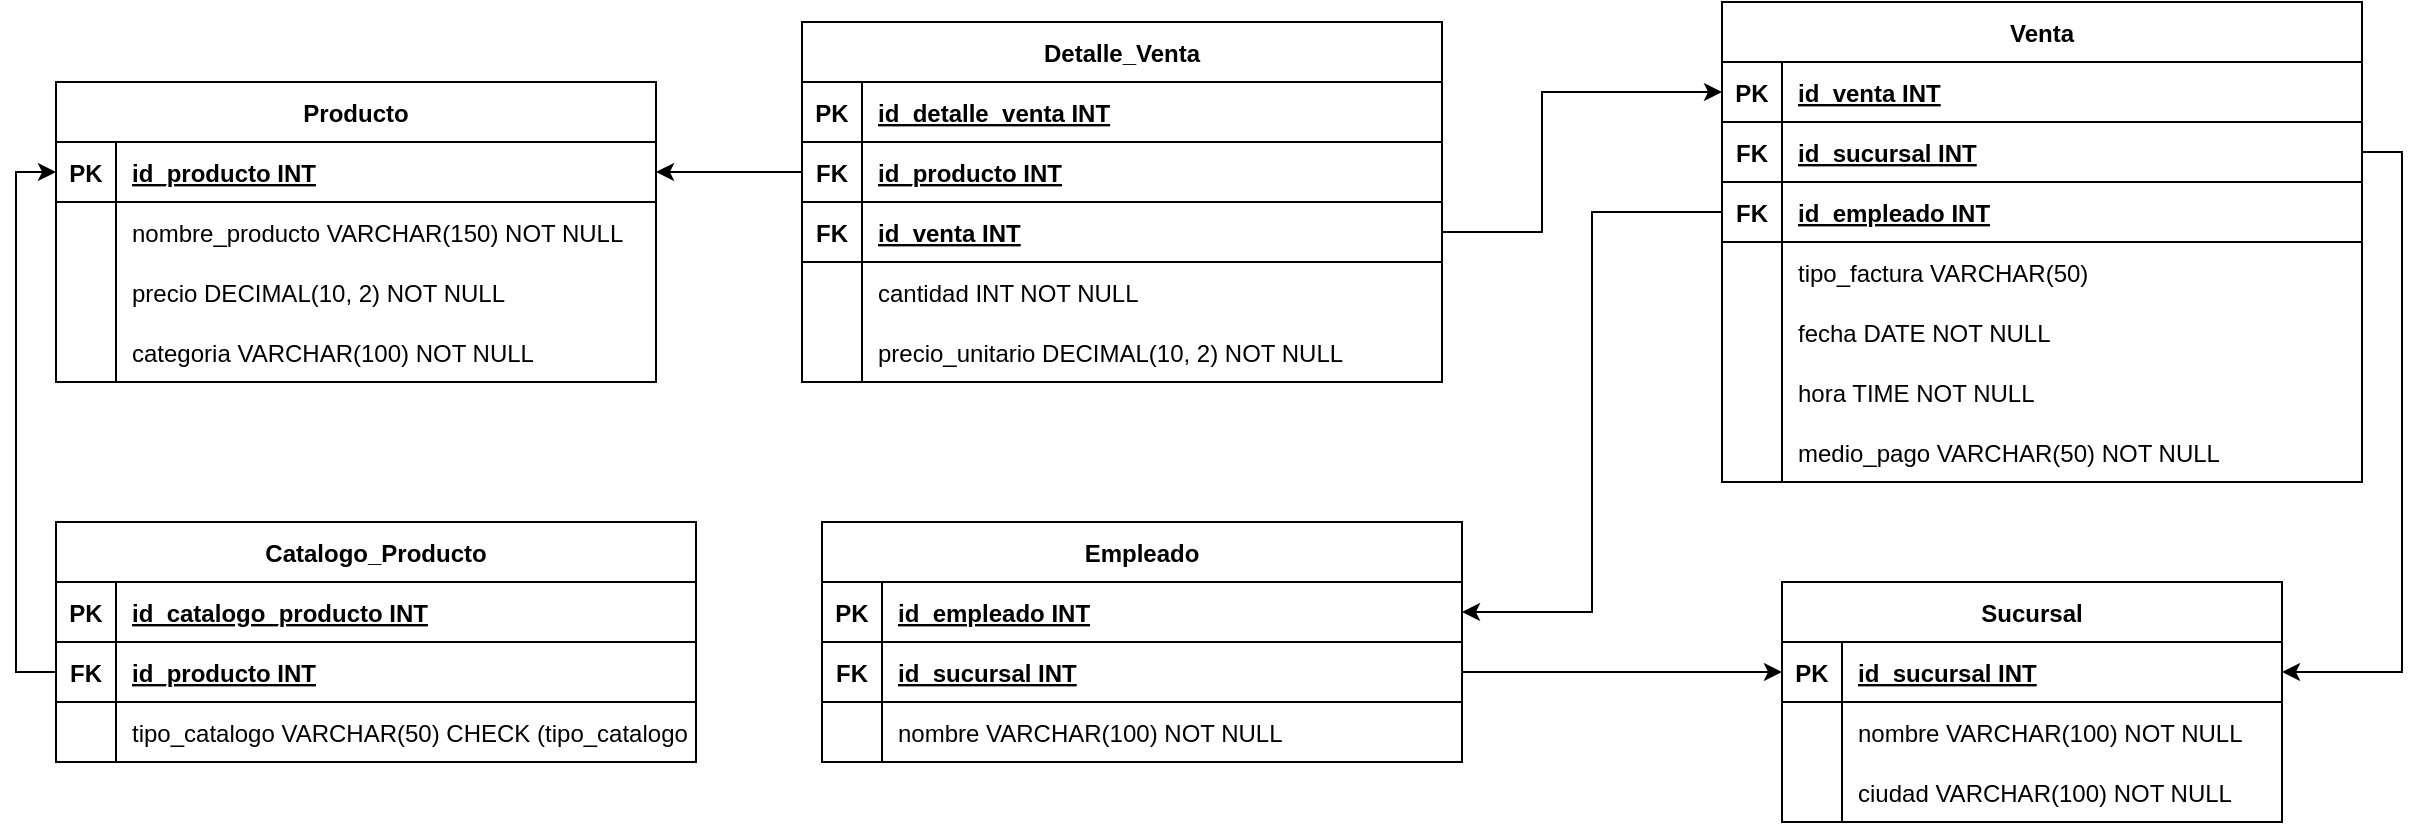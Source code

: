 <mxfile version="24.8.3">
  <diagram name="Página-1" id="IHy8IJzmy1xw7YX4BlLs">
    <mxGraphModel dx="2172" dy="668" grid="1" gridSize="10" guides="1" tooltips="1" connect="1" arrows="1" fold="1" page="1" pageScale="1" pageWidth="827" pageHeight="1169" math="0" shadow="0">
      <root>
        <mxCell id="0" />
        <mxCell id="1" parent="0" />
        <mxCell id="UvZG9m8ePQFocIvHtGs9-78" value="Detalle_Venta" style="shape=table;startSize=30;container=1;collapsible=1;childLayout=tableLayout;fixedRows=1;rowLines=0;fontStyle=1;align=center;resizeLast=1;" vertex="1" parent="1">
          <mxGeometry x="-40" y="130" width="320" height="180" as="geometry" />
        </mxCell>
        <mxCell id="UvZG9m8ePQFocIvHtGs9-85" value="" style="shape=tableRow;horizontal=0;startSize=0;swimlaneHead=0;swimlaneBody=0;fillColor=none;collapsible=0;dropTarget=0;points=[[0,0.5],[1,0.5]];portConstraint=eastwest;strokeColor=inherit;top=0;left=0;right=0;bottom=1;" vertex="1" parent="UvZG9m8ePQFocIvHtGs9-78">
          <mxGeometry y="30" width="320" height="30" as="geometry" />
        </mxCell>
        <mxCell id="UvZG9m8ePQFocIvHtGs9-86" value="PK" style="shape=partialRectangle;overflow=hidden;connectable=0;fillColor=none;strokeColor=inherit;top=0;left=0;bottom=0;right=0;fontStyle=1;" vertex="1" parent="UvZG9m8ePQFocIvHtGs9-85">
          <mxGeometry width="30" height="30" as="geometry">
            <mxRectangle width="30" height="30" as="alternateBounds" />
          </mxGeometry>
        </mxCell>
        <mxCell id="UvZG9m8ePQFocIvHtGs9-87" value="id_detalle_venta INT " style="shape=partialRectangle;overflow=hidden;connectable=0;fillColor=none;align=left;strokeColor=inherit;top=0;left=0;bottom=0;right=0;spacingLeft=6;fontStyle=5;" vertex="1" parent="UvZG9m8ePQFocIvHtGs9-85">
          <mxGeometry x="30" width="290" height="30" as="geometry">
            <mxRectangle width="290" height="30" as="alternateBounds" />
          </mxGeometry>
        </mxCell>
        <mxCell id="UvZG9m8ePQFocIvHtGs9-79" value="" style="shape=tableRow;horizontal=0;startSize=0;swimlaneHead=0;swimlaneBody=0;fillColor=none;collapsible=0;dropTarget=0;points=[[0,0.5],[1,0.5]];portConstraint=eastwest;strokeColor=inherit;top=0;left=0;right=0;bottom=1;" vertex="1" parent="UvZG9m8ePQFocIvHtGs9-78">
          <mxGeometry y="60" width="320" height="30" as="geometry" />
        </mxCell>
        <mxCell id="UvZG9m8ePQFocIvHtGs9-80" value="FK" style="shape=partialRectangle;overflow=hidden;connectable=0;fillColor=none;strokeColor=inherit;top=0;left=0;bottom=0;right=0;fontStyle=1;" vertex="1" parent="UvZG9m8ePQFocIvHtGs9-79">
          <mxGeometry width="30" height="30" as="geometry">
            <mxRectangle width="30" height="30" as="alternateBounds" />
          </mxGeometry>
        </mxCell>
        <mxCell id="UvZG9m8ePQFocIvHtGs9-81" value="id_producto INT" style="shape=partialRectangle;overflow=hidden;connectable=0;fillColor=none;align=left;strokeColor=inherit;top=0;left=0;bottom=0;right=0;spacingLeft=6;fontStyle=5;" vertex="1" parent="UvZG9m8ePQFocIvHtGs9-79">
          <mxGeometry x="30" width="290" height="30" as="geometry">
            <mxRectangle width="290" height="30" as="alternateBounds" />
          </mxGeometry>
        </mxCell>
        <mxCell id="UvZG9m8ePQFocIvHtGs9-82" value="" style="shape=tableRow;horizontal=0;startSize=0;swimlaneHead=0;swimlaneBody=0;fillColor=none;collapsible=0;dropTarget=0;points=[[0,0.5],[1,0.5]];portConstraint=eastwest;strokeColor=inherit;top=0;left=0;right=0;bottom=1;" vertex="1" parent="UvZG9m8ePQFocIvHtGs9-78">
          <mxGeometry y="90" width="320" height="30" as="geometry" />
        </mxCell>
        <mxCell id="UvZG9m8ePQFocIvHtGs9-83" value="FK" style="shape=partialRectangle;overflow=hidden;connectable=0;fillColor=none;strokeColor=inherit;top=0;left=0;bottom=0;right=0;fontStyle=1;" vertex="1" parent="UvZG9m8ePQFocIvHtGs9-82">
          <mxGeometry width="30" height="30" as="geometry">
            <mxRectangle width="30" height="30" as="alternateBounds" />
          </mxGeometry>
        </mxCell>
        <mxCell id="UvZG9m8ePQFocIvHtGs9-84" value="id_venta INT" style="shape=partialRectangle;overflow=hidden;connectable=0;fillColor=none;align=left;strokeColor=inherit;top=0;left=0;bottom=0;right=0;spacingLeft=6;fontStyle=5;" vertex="1" parent="UvZG9m8ePQFocIvHtGs9-82">
          <mxGeometry x="30" width="290" height="30" as="geometry">
            <mxRectangle width="290" height="30" as="alternateBounds" />
          </mxGeometry>
        </mxCell>
        <mxCell id="UvZG9m8ePQFocIvHtGs9-88" value="" style="shape=tableRow;horizontal=0;startSize=0;swimlaneHead=0;swimlaneBody=0;fillColor=none;collapsible=0;dropTarget=0;points=[[0,0.5],[1,0.5]];portConstraint=eastwest;strokeColor=inherit;top=0;left=0;right=0;bottom=0;" vertex="1" parent="UvZG9m8ePQFocIvHtGs9-78">
          <mxGeometry y="120" width="320" height="30" as="geometry" />
        </mxCell>
        <mxCell id="UvZG9m8ePQFocIvHtGs9-89" value="" style="shape=partialRectangle;overflow=hidden;connectable=0;fillColor=none;strokeColor=inherit;top=0;left=0;bottom=0;right=0;" vertex="1" parent="UvZG9m8ePQFocIvHtGs9-88">
          <mxGeometry width="30" height="30" as="geometry">
            <mxRectangle width="30" height="30" as="alternateBounds" />
          </mxGeometry>
        </mxCell>
        <mxCell id="UvZG9m8ePQFocIvHtGs9-90" value="cantidad INT NOT NULL" style="shape=partialRectangle;overflow=hidden;connectable=0;fillColor=none;align=left;strokeColor=inherit;top=0;left=0;bottom=0;right=0;spacingLeft=6;" vertex="1" parent="UvZG9m8ePQFocIvHtGs9-88">
          <mxGeometry x="30" width="290" height="30" as="geometry">
            <mxRectangle width="290" height="30" as="alternateBounds" />
          </mxGeometry>
        </mxCell>
        <mxCell id="UvZG9m8ePQFocIvHtGs9-91" value="" style="shape=tableRow;horizontal=0;startSize=0;swimlaneHead=0;swimlaneBody=0;fillColor=none;collapsible=0;dropTarget=0;points=[[0,0.5],[1,0.5]];portConstraint=eastwest;strokeColor=inherit;top=0;left=0;right=0;bottom=0;" vertex="1" parent="UvZG9m8ePQFocIvHtGs9-78">
          <mxGeometry y="150" width="320" height="30" as="geometry" />
        </mxCell>
        <mxCell id="UvZG9m8ePQFocIvHtGs9-92" value="" style="shape=partialRectangle;overflow=hidden;connectable=0;fillColor=none;strokeColor=inherit;top=0;left=0;bottom=0;right=0;" vertex="1" parent="UvZG9m8ePQFocIvHtGs9-91">
          <mxGeometry width="30" height="30" as="geometry">
            <mxRectangle width="30" height="30" as="alternateBounds" />
          </mxGeometry>
        </mxCell>
        <mxCell id="UvZG9m8ePQFocIvHtGs9-93" value="precio_unitario DECIMAL(10, 2) NOT NULL" style="shape=partialRectangle;overflow=hidden;connectable=0;fillColor=none;align=left;strokeColor=inherit;top=0;left=0;bottom=0;right=0;spacingLeft=6;" vertex="1" parent="UvZG9m8ePQFocIvHtGs9-91">
          <mxGeometry x="30" width="290" height="30" as="geometry">
            <mxRectangle width="290" height="30" as="alternateBounds" />
          </mxGeometry>
        </mxCell>
        <mxCell id="UvZG9m8ePQFocIvHtGs9-1" value="Sucursal" style="shape=table;startSize=30;container=1;collapsible=1;childLayout=tableLayout;fixedRows=1;rowLines=0;fontStyle=1;align=center;resizeLast=1;" vertex="1" parent="1">
          <mxGeometry x="450" y="410" width="250" height="120" as="geometry" />
        </mxCell>
        <mxCell id="UvZG9m8ePQFocIvHtGs9-2" value="" style="shape=tableRow;horizontal=0;startSize=0;swimlaneHead=0;swimlaneBody=0;fillColor=none;collapsible=0;dropTarget=0;points=[[0,0.5],[1,0.5]];portConstraint=eastwest;strokeColor=inherit;top=0;left=0;right=0;bottom=1;" vertex="1" parent="UvZG9m8ePQFocIvHtGs9-1">
          <mxGeometry y="30" width="250" height="30" as="geometry" />
        </mxCell>
        <mxCell id="UvZG9m8ePQFocIvHtGs9-3" value="PK" style="shape=partialRectangle;overflow=hidden;connectable=0;fillColor=none;strokeColor=inherit;top=0;left=0;bottom=0;right=0;fontStyle=1;" vertex="1" parent="UvZG9m8ePQFocIvHtGs9-2">
          <mxGeometry width="30" height="30" as="geometry">
            <mxRectangle width="30" height="30" as="alternateBounds" />
          </mxGeometry>
        </mxCell>
        <mxCell id="UvZG9m8ePQFocIvHtGs9-4" value="id_sucursal INT " style="shape=partialRectangle;overflow=hidden;connectable=0;fillColor=none;align=left;strokeColor=inherit;top=0;left=0;bottom=0;right=0;spacingLeft=6;fontStyle=5;" vertex="1" parent="UvZG9m8ePQFocIvHtGs9-2">
          <mxGeometry x="30" width="220" height="30" as="geometry">
            <mxRectangle width="220" height="30" as="alternateBounds" />
          </mxGeometry>
        </mxCell>
        <mxCell id="UvZG9m8ePQFocIvHtGs9-5" value="" style="shape=tableRow;horizontal=0;startSize=0;swimlaneHead=0;swimlaneBody=0;fillColor=none;collapsible=0;dropTarget=0;points=[[0,0.5],[1,0.5]];portConstraint=eastwest;strokeColor=inherit;top=0;left=0;right=0;bottom=0;" vertex="1" parent="UvZG9m8ePQFocIvHtGs9-1">
          <mxGeometry y="60" width="250" height="30" as="geometry" />
        </mxCell>
        <mxCell id="UvZG9m8ePQFocIvHtGs9-6" value="" style="shape=partialRectangle;overflow=hidden;connectable=0;fillColor=none;strokeColor=inherit;top=0;left=0;bottom=0;right=0;" vertex="1" parent="UvZG9m8ePQFocIvHtGs9-5">
          <mxGeometry width="30" height="30" as="geometry">
            <mxRectangle width="30" height="30" as="alternateBounds" />
          </mxGeometry>
        </mxCell>
        <mxCell id="UvZG9m8ePQFocIvHtGs9-7" value="nombre VARCHAR(100) NOT NULL" style="shape=partialRectangle;overflow=hidden;connectable=0;fillColor=none;align=left;strokeColor=inherit;top=0;left=0;bottom=0;right=0;spacingLeft=6;" vertex="1" parent="UvZG9m8ePQFocIvHtGs9-5">
          <mxGeometry x="30" width="220" height="30" as="geometry">
            <mxRectangle width="220" height="30" as="alternateBounds" />
          </mxGeometry>
        </mxCell>
        <mxCell id="UvZG9m8ePQFocIvHtGs9-8" value="" style="shape=tableRow;horizontal=0;startSize=0;swimlaneHead=0;swimlaneBody=0;fillColor=none;collapsible=0;dropTarget=0;points=[[0,0.5],[1,0.5]];portConstraint=eastwest;strokeColor=inherit;top=0;left=0;right=0;bottom=0;" vertex="1" parent="UvZG9m8ePQFocIvHtGs9-1">
          <mxGeometry y="90" width="250" height="30" as="geometry" />
        </mxCell>
        <mxCell id="UvZG9m8ePQFocIvHtGs9-9" value="" style="shape=partialRectangle;overflow=hidden;connectable=0;fillColor=none;strokeColor=inherit;top=0;left=0;bottom=0;right=0;" vertex="1" parent="UvZG9m8ePQFocIvHtGs9-8">
          <mxGeometry width="30" height="30" as="geometry">
            <mxRectangle width="30" height="30" as="alternateBounds" />
          </mxGeometry>
        </mxCell>
        <mxCell id="UvZG9m8ePQFocIvHtGs9-10" value="ciudad VARCHAR(100) NOT NULL" style="shape=partialRectangle;overflow=hidden;connectable=0;fillColor=none;align=left;strokeColor=inherit;top=0;left=0;bottom=0;right=0;spacingLeft=6;" vertex="1" parent="UvZG9m8ePQFocIvHtGs9-8">
          <mxGeometry x="30" width="220" height="30" as="geometry">
            <mxRectangle width="220" height="30" as="alternateBounds" />
          </mxGeometry>
        </mxCell>
        <mxCell id="UvZG9m8ePQFocIvHtGs9-11" value="Empleado" style="shape=table;startSize=30;container=1;collapsible=1;childLayout=tableLayout;fixedRows=1;rowLines=0;fontStyle=1;align=center;resizeLast=1;" vertex="1" parent="1">
          <mxGeometry x="-30" y="380" width="320" height="120" as="geometry" />
        </mxCell>
        <mxCell id="UvZG9m8ePQFocIvHtGs9-15" value="" style="shape=tableRow;horizontal=0;startSize=0;swimlaneHead=0;swimlaneBody=0;fillColor=none;collapsible=0;dropTarget=0;points=[[0,0.5],[1,0.5]];portConstraint=eastwest;strokeColor=inherit;top=0;left=0;right=0;bottom=1;" vertex="1" parent="UvZG9m8ePQFocIvHtGs9-11">
          <mxGeometry y="30" width="320" height="30" as="geometry" />
        </mxCell>
        <mxCell id="UvZG9m8ePQFocIvHtGs9-16" value="PK" style="shape=partialRectangle;overflow=hidden;connectable=0;fillColor=none;strokeColor=inherit;top=0;left=0;bottom=0;right=0;fontStyle=1;" vertex="1" parent="UvZG9m8ePQFocIvHtGs9-15">
          <mxGeometry width="30" height="30" as="geometry">
            <mxRectangle width="30" height="30" as="alternateBounds" />
          </mxGeometry>
        </mxCell>
        <mxCell id="UvZG9m8ePQFocIvHtGs9-17" value="id_empleado INT " style="shape=partialRectangle;overflow=hidden;connectable=0;fillColor=none;align=left;strokeColor=inherit;top=0;left=0;bottom=0;right=0;spacingLeft=6;fontStyle=5;" vertex="1" parent="UvZG9m8ePQFocIvHtGs9-15">
          <mxGeometry x="30" width="290" height="30" as="geometry">
            <mxRectangle width="290" height="30" as="alternateBounds" />
          </mxGeometry>
        </mxCell>
        <mxCell id="UvZG9m8ePQFocIvHtGs9-12" value="" style="shape=tableRow;horizontal=0;startSize=0;swimlaneHead=0;swimlaneBody=0;fillColor=none;collapsible=0;dropTarget=0;points=[[0,0.5],[1,0.5]];portConstraint=eastwest;strokeColor=inherit;top=0;left=0;right=0;bottom=1;" vertex="1" parent="UvZG9m8ePQFocIvHtGs9-11">
          <mxGeometry y="60" width="320" height="30" as="geometry" />
        </mxCell>
        <mxCell id="UvZG9m8ePQFocIvHtGs9-13" value="FK" style="shape=partialRectangle;overflow=hidden;connectable=0;fillColor=none;strokeColor=inherit;top=0;left=0;bottom=0;right=0;fontStyle=1;" vertex="1" parent="UvZG9m8ePQFocIvHtGs9-12">
          <mxGeometry width="30" height="30" as="geometry">
            <mxRectangle width="30" height="30" as="alternateBounds" />
          </mxGeometry>
        </mxCell>
        <mxCell id="UvZG9m8ePQFocIvHtGs9-14" value="id_sucursal INT" style="shape=partialRectangle;overflow=hidden;connectable=0;fillColor=none;align=left;strokeColor=inherit;top=0;left=0;bottom=0;right=0;spacingLeft=6;fontStyle=5;" vertex="1" parent="UvZG9m8ePQFocIvHtGs9-12">
          <mxGeometry x="30" width="290" height="30" as="geometry">
            <mxRectangle width="290" height="30" as="alternateBounds" />
          </mxGeometry>
        </mxCell>
        <mxCell id="UvZG9m8ePQFocIvHtGs9-18" value="" style="shape=tableRow;horizontal=0;startSize=0;swimlaneHead=0;swimlaneBody=0;fillColor=none;collapsible=0;dropTarget=0;points=[[0,0.5],[1,0.5]];portConstraint=eastwest;strokeColor=inherit;top=0;left=0;right=0;bottom=0;" vertex="1" parent="UvZG9m8ePQFocIvHtGs9-11">
          <mxGeometry y="90" width="320" height="30" as="geometry" />
        </mxCell>
        <mxCell id="UvZG9m8ePQFocIvHtGs9-19" value="" style="shape=partialRectangle;overflow=hidden;connectable=0;fillColor=none;strokeColor=inherit;top=0;left=0;bottom=0;right=0;" vertex="1" parent="UvZG9m8ePQFocIvHtGs9-18">
          <mxGeometry width="30" height="30" as="geometry">
            <mxRectangle width="30" height="30" as="alternateBounds" />
          </mxGeometry>
        </mxCell>
        <mxCell id="UvZG9m8ePQFocIvHtGs9-20" value="nombre VARCHAR(100) NOT NULL" style="shape=partialRectangle;overflow=hidden;connectable=0;fillColor=none;align=left;strokeColor=inherit;top=0;left=0;bottom=0;right=0;spacingLeft=6;" vertex="1" parent="UvZG9m8ePQFocIvHtGs9-18">
          <mxGeometry x="30" width="290" height="30" as="geometry">
            <mxRectangle width="290" height="30" as="alternateBounds" />
          </mxGeometry>
        </mxCell>
        <mxCell id="UvZG9m8ePQFocIvHtGs9-24" value="Producto" style="shape=table;startSize=30;container=1;collapsible=1;childLayout=tableLayout;fixedRows=1;rowLines=0;fontStyle=1;align=center;resizeLast=1;" vertex="1" parent="1">
          <mxGeometry x="-413" y="160" width="300" height="150" as="geometry" />
        </mxCell>
        <mxCell id="UvZG9m8ePQFocIvHtGs9-25" value="" style="shape=tableRow;horizontal=0;startSize=0;swimlaneHead=0;swimlaneBody=0;fillColor=none;collapsible=0;dropTarget=0;points=[[0,0.5],[1,0.5]];portConstraint=eastwest;strokeColor=inherit;top=0;left=0;right=0;bottom=1;" vertex="1" parent="UvZG9m8ePQFocIvHtGs9-24">
          <mxGeometry y="30" width="300" height="30" as="geometry" />
        </mxCell>
        <mxCell id="UvZG9m8ePQFocIvHtGs9-26" value="PK" style="shape=partialRectangle;overflow=hidden;connectable=0;fillColor=none;strokeColor=inherit;top=0;left=0;bottom=0;right=0;fontStyle=1;" vertex="1" parent="UvZG9m8ePQFocIvHtGs9-25">
          <mxGeometry width="30" height="30" as="geometry">
            <mxRectangle width="30" height="30" as="alternateBounds" />
          </mxGeometry>
        </mxCell>
        <mxCell id="UvZG9m8ePQFocIvHtGs9-27" value="id_producto INT " style="shape=partialRectangle;overflow=hidden;connectable=0;fillColor=none;align=left;strokeColor=inherit;top=0;left=0;bottom=0;right=0;spacingLeft=6;fontStyle=5;" vertex="1" parent="UvZG9m8ePQFocIvHtGs9-25">
          <mxGeometry x="30" width="270" height="30" as="geometry">
            <mxRectangle width="270" height="30" as="alternateBounds" />
          </mxGeometry>
        </mxCell>
        <mxCell id="UvZG9m8ePQFocIvHtGs9-28" value="" style="shape=tableRow;horizontal=0;startSize=0;swimlaneHead=0;swimlaneBody=0;fillColor=none;collapsible=0;dropTarget=0;points=[[0,0.5],[1,0.5]];portConstraint=eastwest;strokeColor=inherit;top=0;left=0;right=0;bottom=0;" vertex="1" parent="UvZG9m8ePQFocIvHtGs9-24">
          <mxGeometry y="60" width="300" height="30" as="geometry" />
        </mxCell>
        <mxCell id="UvZG9m8ePQFocIvHtGs9-29" value="" style="shape=partialRectangle;overflow=hidden;connectable=0;fillColor=none;strokeColor=inherit;top=0;left=0;bottom=0;right=0;" vertex="1" parent="UvZG9m8ePQFocIvHtGs9-28">
          <mxGeometry width="30" height="30" as="geometry">
            <mxRectangle width="30" height="30" as="alternateBounds" />
          </mxGeometry>
        </mxCell>
        <mxCell id="UvZG9m8ePQFocIvHtGs9-30" value="nombre_producto VARCHAR(150) NOT NULL" style="shape=partialRectangle;overflow=hidden;connectable=0;fillColor=none;align=left;strokeColor=inherit;top=0;left=0;bottom=0;right=0;spacingLeft=6;" vertex="1" parent="UvZG9m8ePQFocIvHtGs9-28">
          <mxGeometry x="30" width="270" height="30" as="geometry">
            <mxRectangle width="270" height="30" as="alternateBounds" />
          </mxGeometry>
        </mxCell>
        <mxCell id="UvZG9m8ePQFocIvHtGs9-31" value="" style="shape=tableRow;horizontal=0;startSize=0;swimlaneHead=0;swimlaneBody=0;fillColor=none;collapsible=0;dropTarget=0;points=[[0,0.5],[1,0.5]];portConstraint=eastwest;strokeColor=inherit;top=0;left=0;right=0;bottom=0;" vertex="1" parent="UvZG9m8ePQFocIvHtGs9-24">
          <mxGeometry y="90" width="300" height="30" as="geometry" />
        </mxCell>
        <mxCell id="UvZG9m8ePQFocIvHtGs9-32" value="" style="shape=partialRectangle;overflow=hidden;connectable=0;fillColor=none;strokeColor=inherit;top=0;left=0;bottom=0;right=0;" vertex="1" parent="UvZG9m8ePQFocIvHtGs9-31">
          <mxGeometry width="30" height="30" as="geometry">
            <mxRectangle width="30" height="30" as="alternateBounds" />
          </mxGeometry>
        </mxCell>
        <mxCell id="UvZG9m8ePQFocIvHtGs9-33" value="precio DECIMAL(10, 2) NOT NULL" style="shape=partialRectangle;overflow=hidden;connectable=0;fillColor=none;align=left;strokeColor=inherit;top=0;left=0;bottom=0;right=0;spacingLeft=6;" vertex="1" parent="UvZG9m8ePQFocIvHtGs9-31">
          <mxGeometry x="30" width="270" height="30" as="geometry">
            <mxRectangle width="270" height="30" as="alternateBounds" />
          </mxGeometry>
        </mxCell>
        <mxCell id="UvZG9m8ePQFocIvHtGs9-34" value="" style="shape=tableRow;horizontal=0;startSize=0;swimlaneHead=0;swimlaneBody=0;fillColor=none;collapsible=0;dropTarget=0;points=[[0,0.5],[1,0.5]];portConstraint=eastwest;strokeColor=inherit;top=0;left=0;right=0;bottom=0;" vertex="1" parent="UvZG9m8ePQFocIvHtGs9-24">
          <mxGeometry y="120" width="300" height="30" as="geometry" />
        </mxCell>
        <mxCell id="UvZG9m8ePQFocIvHtGs9-35" value="" style="shape=partialRectangle;overflow=hidden;connectable=0;fillColor=none;strokeColor=inherit;top=0;left=0;bottom=0;right=0;" vertex="1" parent="UvZG9m8ePQFocIvHtGs9-34">
          <mxGeometry width="30" height="30" as="geometry">
            <mxRectangle width="30" height="30" as="alternateBounds" />
          </mxGeometry>
        </mxCell>
        <mxCell id="UvZG9m8ePQFocIvHtGs9-36" value="categoria VARCHAR(100) NOT NULL" style="shape=partialRectangle;overflow=hidden;connectable=0;fillColor=none;align=left;strokeColor=inherit;top=0;left=0;bottom=0;right=0;spacingLeft=6;" vertex="1" parent="UvZG9m8ePQFocIvHtGs9-34">
          <mxGeometry x="30" width="270" height="30" as="geometry">
            <mxRectangle width="270" height="30" as="alternateBounds" />
          </mxGeometry>
        </mxCell>
        <mxCell id="UvZG9m8ePQFocIvHtGs9-37" value="Catalogo_Producto" style="shape=table;startSize=30;container=1;collapsible=1;childLayout=tableLayout;fixedRows=1;rowLines=0;fontStyle=1;align=center;resizeLast=1;" vertex="1" parent="1">
          <mxGeometry x="-413" y="380" width="320" height="120" as="geometry" />
        </mxCell>
        <mxCell id="UvZG9m8ePQFocIvHtGs9-41" value="" style="shape=tableRow;horizontal=0;startSize=0;swimlaneHead=0;swimlaneBody=0;fillColor=none;collapsible=0;dropTarget=0;points=[[0,0.5],[1,0.5]];portConstraint=eastwest;strokeColor=inherit;top=0;left=0;right=0;bottom=1;" vertex="1" parent="UvZG9m8ePQFocIvHtGs9-37">
          <mxGeometry y="30" width="320" height="30" as="geometry" />
        </mxCell>
        <mxCell id="UvZG9m8ePQFocIvHtGs9-42" value="PK" style="shape=partialRectangle;overflow=hidden;connectable=0;fillColor=none;strokeColor=inherit;top=0;left=0;bottom=0;right=0;fontStyle=1;" vertex="1" parent="UvZG9m8ePQFocIvHtGs9-41">
          <mxGeometry width="30" height="30" as="geometry">
            <mxRectangle width="30" height="30" as="alternateBounds" />
          </mxGeometry>
        </mxCell>
        <mxCell id="UvZG9m8ePQFocIvHtGs9-43" value="id_catalogo_producto INT " style="shape=partialRectangle;overflow=hidden;connectable=0;fillColor=none;align=left;strokeColor=inherit;top=0;left=0;bottom=0;right=0;spacingLeft=6;fontStyle=5;" vertex="1" parent="UvZG9m8ePQFocIvHtGs9-41">
          <mxGeometry x="30" width="290" height="30" as="geometry">
            <mxRectangle width="290" height="30" as="alternateBounds" />
          </mxGeometry>
        </mxCell>
        <mxCell id="UvZG9m8ePQFocIvHtGs9-38" value="" style="shape=tableRow;horizontal=0;startSize=0;swimlaneHead=0;swimlaneBody=0;fillColor=none;collapsible=0;dropTarget=0;points=[[0,0.5],[1,0.5]];portConstraint=eastwest;strokeColor=inherit;top=0;left=0;right=0;bottom=1;" vertex="1" parent="UvZG9m8ePQFocIvHtGs9-37">
          <mxGeometry y="60" width="320" height="30" as="geometry" />
        </mxCell>
        <mxCell id="UvZG9m8ePQFocIvHtGs9-39" value="FK" style="shape=partialRectangle;overflow=hidden;connectable=0;fillColor=none;strokeColor=inherit;top=0;left=0;bottom=0;right=0;fontStyle=1;" vertex="1" parent="UvZG9m8ePQFocIvHtGs9-38">
          <mxGeometry width="30" height="30" as="geometry">
            <mxRectangle width="30" height="30" as="alternateBounds" />
          </mxGeometry>
        </mxCell>
        <mxCell id="UvZG9m8ePQFocIvHtGs9-40" value="id_producto INT" style="shape=partialRectangle;overflow=hidden;connectable=0;fillColor=none;align=left;strokeColor=inherit;top=0;left=0;bottom=0;right=0;spacingLeft=6;fontStyle=5;" vertex="1" parent="UvZG9m8ePQFocIvHtGs9-38">
          <mxGeometry x="30" width="290" height="30" as="geometry">
            <mxRectangle width="290" height="30" as="alternateBounds" />
          </mxGeometry>
        </mxCell>
        <mxCell id="UvZG9m8ePQFocIvHtGs9-44" value="" style="shape=tableRow;horizontal=0;startSize=0;swimlaneHead=0;swimlaneBody=0;fillColor=none;collapsible=0;dropTarget=0;points=[[0,0.5],[1,0.5]];portConstraint=eastwest;strokeColor=inherit;top=0;left=0;right=0;bottom=0;" vertex="1" parent="UvZG9m8ePQFocIvHtGs9-37">
          <mxGeometry y="90" width="320" height="30" as="geometry" />
        </mxCell>
        <mxCell id="UvZG9m8ePQFocIvHtGs9-45" value="" style="shape=partialRectangle;overflow=hidden;connectable=0;fillColor=none;strokeColor=inherit;top=0;left=0;bottom=0;right=0;" vertex="1" parent="UvZG9m8ePQFocIvHtGs9-44">
          <mxGeometry width="30" height="30" as="geometry">
            <mxRectangle width="30" height="30" as="alternateBounds" />
          </mxGeometry>
        </mxCell>
        <mxCell id="UvZG9m8ePQFocIvHtGs9-46" value="tipo_catalogo VARCHAR(50) CHECK (tipo_catalogo IN (&#39;Electronic accessories&#39;, &#39;catalogo&#39;, &#39;Productos_importados&#39;))" style="shape=partialRectangle;overflow=hidden;connectable=0;fillColor=none;align=left;strokeColor=inherit;top=0;left=0;bottom=0;right=0;spacingLeft=6;" vertex="1" parent="UvZG9m8ePQFocIvHtGs9-44">
          <mxGeometry x="30" width="290" height="30" as="geometry">
            <mxRectangle width="290" height="30" as="alternateBounds" />
          </mxGeometry>
        </mxCell>
        <mxCell id="UvZG9m8ePQFocIvHtGs9-50" value="Venta" style="shape=table;startSize=30;container=1;collapsible=1;childLayout=tableLayout;fixedRows=1;rowLines=0;fontStyle=1;align=center;resizeLast=1;" vertex="1" parent="1">
          <mxGeometry x="420" y="120" width="320" height="240" as="geometry" />
        </mxCell>
        <mxCell id="UvZG9m8ePQFocIvHtGs9-57" value="" style="shape=tableRow;horizontal=0;startSize=0;swimlaneHead=0;swimlaneBody=0;fillColor=none;collapsible=0;dropTarget=0;points=[[0,0.5],[1,0.5]];portConstraint=eastwest;strokeColor=inherit;top=0;left=0;right=0;bottom=1;" vertex="1" parent="UvZG9m8ePQFocIvHtGs9-50">
          <mxGeometry y="30" width="320" height="30" as="geometry" />
        </mxCell>
        <mxCell id="UvZG9m8ePQFocIvHtGs9-58" value="PK" style="shape=partialRectangle;overflow=hidden;connectable=0;fillColor=none;strokeColor=inherit;top=0;left=0;bottom=0;right=0;fontStyle=1;" vertex="1" parent="UvZG9m8ePQFocIvHtGs9-57">
          <mxGeometry width="30" height="30" as="geometry">
            <mxRectangle width="30" height="30" as="alternateBounds" />
          </mxGeometry>
        </mxCell>
        <mxCell id="UvZG9m8ePQFocIvHtGs9-59" value="id_venta INT " style="shape=partialRectangle;overflow=hidden;connectable=0;fillColor=none;align=left;strokeColor=inherit;top=0;left=0;bottom=0;right=0;spacingLeft=6;fontStyle=5;" vertex="1" parent="UvZG9m8ePQFocIvHtGs9-57">
          <mxGeometry x="30" width="290" height="30" as="geometry">
            <mxRectangle width="290" height="30" as="alternateBounds" />
          </mxGeometry>
        </mxCell>
        <mxCell id="UvZG9m8ePQFocIvHtGs9-51" value="" style="shape=tableRow;horizontal=0;startSize=0;swimlaneHead=0;swimlaneBody=0;fillColor=none;collapsible=0;dropTarget=0;points=[[0,0.5],[1,0.5]];portConstraint=eastwest;strokeColor=inherit;top=0;left=0;right=0;bottom=1;" vertex="1" parent="UvZG9m8ePQFocIvHtGs9-50">
          <mxGeometry y="60" width="320" height="30" as="geometry" />
        </mxCell>
        <mxCell id="UvZG9m8ePQFocIvHtGs9-52" value="FK" style="shape=partialRectangle;overflow=hidden;connectable=0;fillColor=none;strokeColor=inherit;top=0;left=0;bottom=0;right=0;fontStyle=1;" vertex="1" parent="UvZG9m8ePQFocIvHtGs9-51">
          <mxGeometry width="30" height="30" as="geometry">
            <mxRectangle width="30" height="30" as="alternateBounds" />
          </mxGeometry>
        </mxCell>
        <mxCell id="UvZG9m8ePQFocIvHtGs9-53" value="id_sucursal INT" style="shape=partialRectangle;overflow=hidden;connectable=0;fillColor=none;align=left;strokeColor=inherit;top=0;left=0;bottom=0;right=0;spacingLeft=6;fontStyle=5;" vertex="1" parent="UvZG9m8ePQFocIvHtGs9-51">
          <mxGeometry x="30" width="290" height="30" as="geometry">
            <mxRectangle width="290" height="30" as="alternateBounds" />
          </mxGeometry>
        </mxCell>
        <mxCell id="UvZG9m8ePQFocIvHtGs9-54" value="" style="shape=tableRow;horizontal=0;startSize=0;swimlaneHead=0;swimlaneBody=0;fillColor=none;collapsible=0;dropTarget=0;points=[[0,0.5],[1,0.5]];portConstraint=eastwest;strokeColor=inherit;top=0;left=0;right=0;bottom=1;" vertex="1" parent="UvZG9m8ePQFocIvHtGs9-50">
          <mxGeometry y="90" width="320" height="30" as="geometry" />
        </mxCell>
        <mxCell id="UvZG9m8ePQFocIvHtGs9-55" value="FK" style="shape=partialRectangle;overflow=hidden;connectable=0;fillColor=none;strokeColor=inherit;top=0;left=0;bottom=0;right=0;fontStyle=1;" vertex="1" parent="UvZG9m8ePQFocIvHtGs9-54">
          <mxGeometry width="30" height="30" as="geometry">
            <mxRectangle width="30" height="30" as="alternateBounds" />
          </mxGeometry>
        </mxCell>
        <mxCell id="UvZG9m8ePQFocIvHtGs9-56" value="id_empleado INT" style="shape=partialRectangle;overflow=hidden;connectable=0;fillColor=none;align=left;strokeColor=inherit;top=0;left=0;bottom=0;right=0;spacingLeft=6;fontStyle=5;" vertex="1" parent="UvZG9m8ePQFocIvHtGs9-54">
          <mxGeometry x="30" width="290" height="30" as="geometry">
            <mxRectangle width="290" height="30" as="alternateBounds" />
          </mxGeometry>
        </mxCell>
        <mxCell id="UvZG9m8ePQFocIvHtGs9-60" value="" style="shape=tableRow;horizontal=0;startSize=0;swimlaneHead=0;swimlaneBody=0;fillColor=none;collapsible=0;dropTarget=0;points=[[0,0.5],[1,0.5]];portConstraint=eastwest;strokeColor=inherit;top=0;left=0;right=0;bottom=0;" vertex="1" parent="UvZG9m8ePQFocIvHtGs9-50">
          <mxGeometry y="120" width="320" height="30" as="geometry" />
        </mxCell>
        <mxCell id="UvZG9m8ePQFocIvHtGs9-61" value="" style="shape=partialRectangle;overflow=hidden;connectable=0;fillColor=none;strokeColor=inherit;top=0;left=0;bottom=0;right=0;" vertex="1" parent="UvZG9m8ePQFocIvHtGs9-60">
          <mxGeometry width="30" height="30" as="geometry">
            <mxRectangle width="30" height="30" as="alternateBounds" />
          </mxGeometry>
        </mxCell>
        <mxCell id="UvZG9m8ePQFocIvHtGs9-62" value="tipo_factura VARCHAR(50)" style="shape=partialRectangle;overflow=hidden;connectable=0;fillColor=none;align=left;strokeColor=inherit;top=0;left=0;bottom=0;right=0;spacingLeft=6;" vertex="1" parent="UvZG9m8ePQFocIvHtGs9-60">
          <mxGeometry x="30" width="290" height="30" as="geometry">
            <mxRectangle width="290" height="30" as="alternateBounds" />
          </mxGeometry>
        </mxCell>
        <mxCell id="UvZG9m8ePQFocIvHtGs9-63" value="" style="shape=tableRow;horizontal=0;startSize=0;swimlaneHead=0;swimlaneBody=0;fillColor=none;collapsible=0;dropTarget=0;points=[[0,0.5],[1,0.5]];portConstraint=eastwest;strokeColor=inherit;top=0;left=0;right=0;bottom=0;" vertex="1" parent="UvZG9m8ePQFocIvHtGs9-50">
          <mxGeometry y="150" width="320" height="30" as="geometry" />
        </mxCell>
        <mxCell id="UvZG9m8ePQFocIvHtGs9-64" value="" style="shape=partialRectangle;overflow=hidden;connectable=0;fillColor=none;strokeColor=inherit;top=0;left=0;bottom=0;right=0;" vertex="1" parent="UvZG9m8ePQFocIvHtGs9-63">
          <mxGeometry width="30" height="30" as="geometry">
            <mxRectangle width="30" height="30" as="alternateBounds" />
          </mxGeometry>
        </mxCell>
        <mxCell id="UvZG9m8ePQFocIvHtGs9-65" value="fecha DATE NOT NULL" style="shape=partialRectangle;overflow=hidden;connectable=0;fillColor=none;align=left;strokeColor=inherit;top=0;left=0;bottom=0;right=0;spacingLeft=6;" vertex="1" parent="UvZG9m8ePQFocIvHtGs9-63">
          <mxGeometry x="30" width="290" height="30" as="geometry">
            <mxRectangle width="290" height="30" as="alternateBounds" />
          </mxGeometry>
        </mxCell>
        <mxCell id="UvZG9m8ePQFocIvHtGs9-66" value="" style="shape=tableRow;horizontal=0;startSize=0;swimlaneHead=0;swimlaneBody=0;fillColor=none;collapsible=0;dropTarget=0;points=[[0,0.5],[1,0.5]];portConstraint=eastwest;strokeColor=inherit;top=0;left=0;right=0;bottom=0;" vertex="1" parent="UvZG9m8ePQFocIvHtGs9-50">
          <mxGeometry y="180" width="320" height="30" as="geometry" />
        </mxCell>
        <mxCell id="UvZG9m8ePQFocIvHtGs9-67" value="" style="shape=partialRectangle;overflow=hidden;connectable=0;fillColor=none;strokeColor=inherit;top=0;left=0;bottom=0;right=0;" vertex="1" parent="UvZG9m8ePQFocIvHtGs9-66">
          <mxGeometry width="30" height="30" as="geometry">
            <mxRectangle width="30" height="30" as="alternateBounds" />
          </mxGeometry>
        </mxCell>
        <mxCell id="UvZG9m8ePQFocIvHtGs9-68" value="hora TIME NOT NULL" style="shape=partialRectangle;overflow=hidden;connectable=0;fillColor=none;align=left;strokeColor=inherit;top=0;left=0;bottom=0;right=0;spacingLeft=6;" vertex="1" parent="UvZG9m8ePQFocIvHtGs9-66">
          <mxGeometry x="30" width="290" height="30" as="geometry">
            <mxRectangle width="290" height="30" as="alternateBounds" />
          </mxGeometry>
        </mxCell>
        <mxCell id="UvZG9m8ePQFocIvHtGs9-69" value="" style="shape=tableRow;horizontal=0;startSize=0;swimlaneHead=0;swimlaneBody=0;fillColor=none;collapsible=0;dropTarget=0;points=[[0,0.5],[1,0.5]];portConstraint=eastwest;strokeColor=inherit;top=0;left=0;right=0;bottom=0;" vertex="1" parent="UvZG9m8ePQFocIvHtGs9-50">
          <mxGeometry y="210" width="320" height="30" as="geometry" />
        </mxCell>
        <mxCell id="UvZG9m8ePQFocIvHtGs9-70" value="" style="shape=partialRectangle;overflow=hidden;connectable=0;fillColor=none;strokeColor=inherit;top=0;left=0;bottom=0;right=0;" vertex="1" parent="UvZG9m8ePQFocIvHtGs9-69">
          <mxGeometry width="30" height="30" as="geometry">
            <mxRectangle width="30" height="30" as="alternateBounds" />
          </mxGeometry>
        </mxCell>
        <mxCell id="UvZG9m8ePQFocIvHtGs9-71" value="medio_pago VARCHAR(50) NOT NULL" style="shape=partialRectangle;overflow=hidden;connectable=0;fillColor=none;align=left;strokeColor=inherit;top=0;left=0;bottom=0;right=0;spacingLeft=6;" vertex="1" parent="UvZG9m8ePQFocIvHtGs9-69">
          <mxGeometry x="30" width="290" height="30" as="geometry">
            <mxRectangle width="290" height="30" as="alternateBounds" />
          </mxGeometry>
        </mxCell>
        <mxCell id="UvZG9m8ePQFocIvHtGs9-101" style="edgeStyle=orthogonalEdgeStyle;rounded=0;orthogonalLoop=1;jettySize=auto;html=1;exitX=0;exitY=0.5;exitDx=0;exitDy=0;" edge="1" parent="1" source="UvZG9m8ePQFocIvHtGs9-79" target="UvZG9m8ePQFocIvHtGs9-25">
          <mxGeometry relative="1" as="geometry" />
        </mxCell>
        <mxCell id="UvZG9m8ePQFocIvHtGs9-106" style="edgeStyle=orthogonalEdgeStyle;rounded=0;orthogonalLoop=1;jettySize=auto;html=1;exitX=0;exitY=0.5;exitDx=0;exitDy=0;" edge="1" parent="1" source="UvZG9m8ePQFocIvHtGs9-54" target="UvZG9m8ePQFocIvHtGs9-15">
          <mxGeometry relative="1" as="geometry" />
        </mxCell>
        <mxCell id="UvZG9m8ePQFocIvHtGs9-109" style="edgeStyle=orthogonalEdgeStyle;rounded=0;orthogonalLoop=1;jettySize=auto;html=1;exitX=0;exitY=0.5;exitDx=0;exitDy=0;entryX=0;entryY=0.5;entryDx=0;entryDy=0;" edge="1" parent="1" source="UvZG9m8ePQFocIvHtGs9-38" target="UvZG9m8ePQFocIvHtGs9-25">
          <mxGeometry relative="1" as="geometry" />
        </mxCell>
        <mxCell id="UvZG9m8ePQFocIvHtGs9-112" style="edgeStyle=orthogonalEdgeStyle;rounded=0;orthogonalLoop=1;jettySize=auto;html=1;exitX=1;exitY=0.5;exitDx=0;exitDy=0;entryX=0;entryY=0.5;entryDx=0;entryDy=0;" edge="1" parent="1" source="UvZG9m8ePQFocIvHtGs9-12" target="UvZG9m8ePQFocIvHtGs9-2">
          <mxGeometry relative="1" as="geometry" />
        </mxCell>
        <mxCell id="UvZG9m8ePQFocIvHtGs9-113" style="edgeStyle=orthogonalEdgeStyle;rounded=0;orthogonalLoop=1;jettySize=auto;html=1;exitX=1;exitY=0.5;exitDx=0;exitDy=0;entryX=0;entryY=0.5;entryDx=0;entryDy=0;" edge="1" parent="1" source="UvZG9m8ePQFocIvHtGs9-82" target="UvZG9m8ePQFocIvHtGs9-57">
          <mxGeometry relative="1" as="geometry">
            <Array as="points">
              <mxPoint x="330" y="235" />
              <mxPoint x="330" y="165" />
            </Array>
          </mxGeometry>
        </mxCell>
        <mxCell id="UvZG9m8ePQFocIvHtGs9-114" style="edgeStyle=orthogonalEdgeStyle;rounded=0;orthogonalLoop=1;jettySize=auto;html=1;exitX=1;exitY=0.5;exitDx=0;exitDy=0;entryX=1;entryY=0.5;entryDx=0;entryDy=0;" edge="1" parent="1" source="UvZG9m8ePQFocIvHtGs9-51" target="UvZG9m8ePQFocIvHtGs9-2">
          <mxGeometry relative="1" as="geometry" />
        </mxCell>
      </root>
    </mxGraphModel>
  </diagram>
</mxfile>
